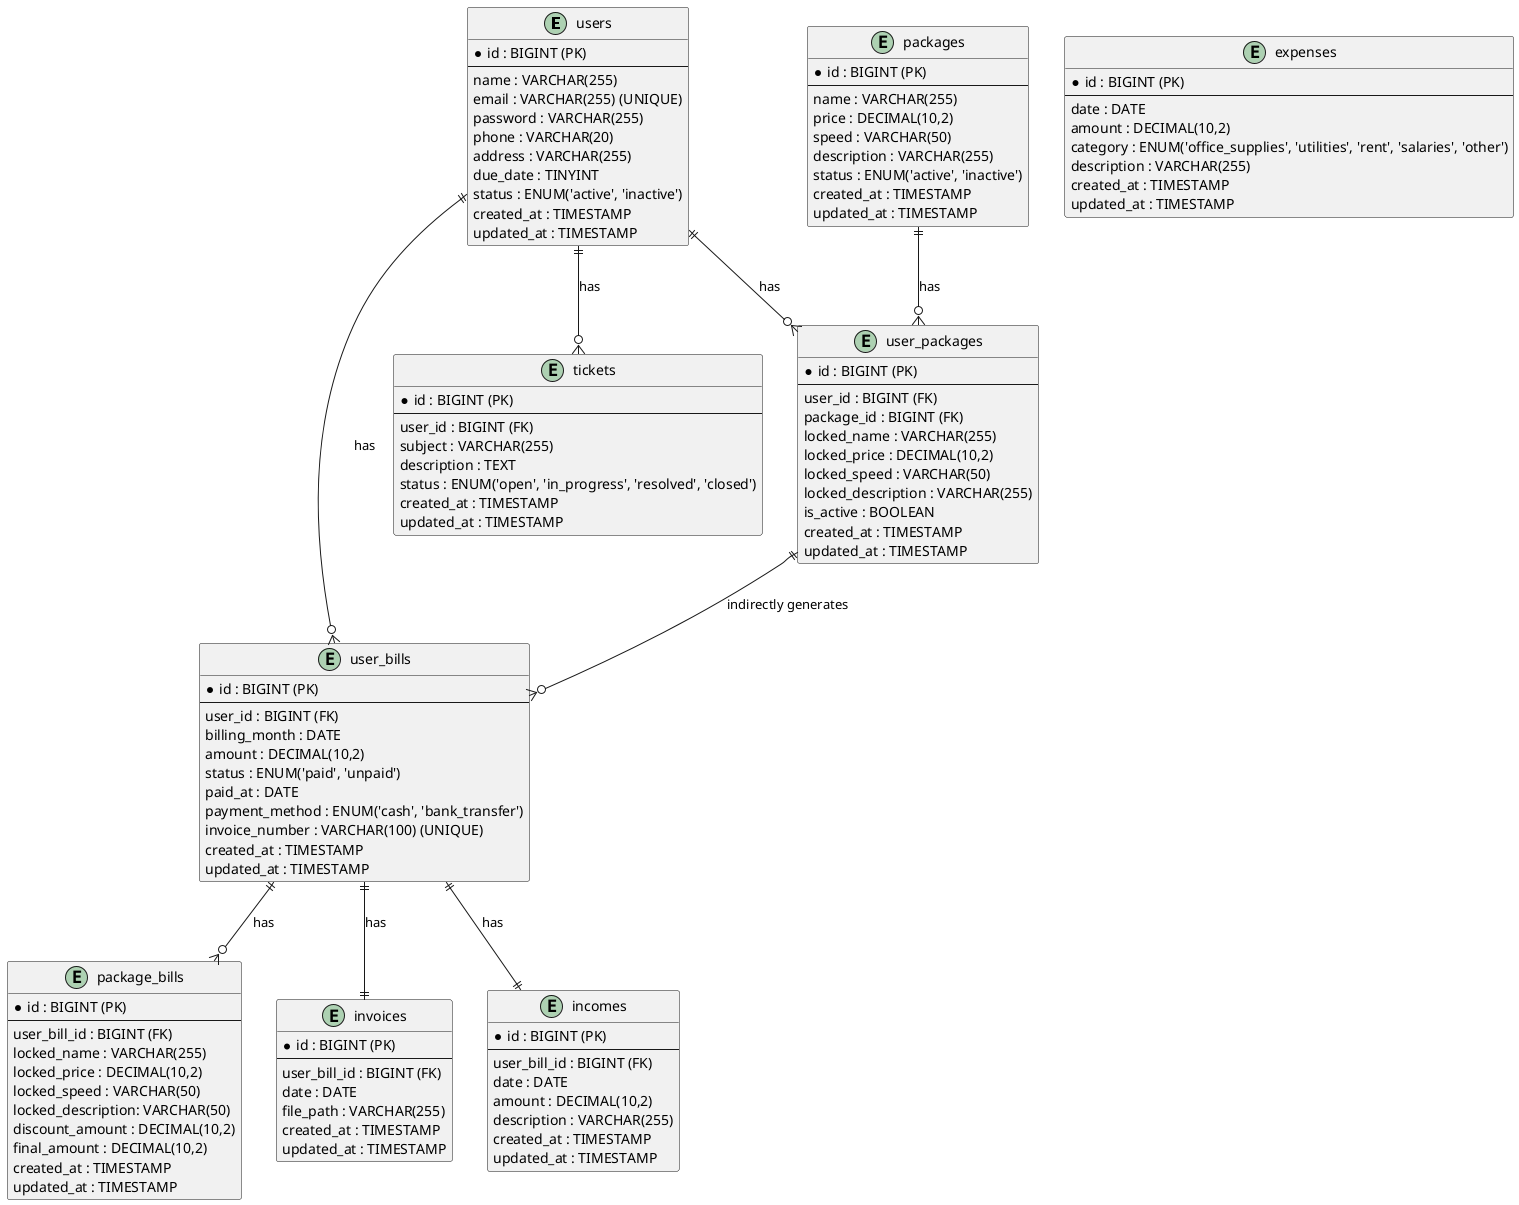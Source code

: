 @startuml

entity users {
  * id : BIGINT (PK)
  --
  name : VARCHAR(255)
  email : VARCHAR(255) (UNIQUE)
  password : VARCHAR(255)
  phone : VARCHAR(20)
  address : VARCHAR(255)
  due_date : TINYINT
  status : ENUM('active', 'inactive')
  created_at : TIMESTAMP
  updated_at : TIMESTAMP
}

entity packages {
  * id : BIGINT (PK)
  --
  name : VARCHAR(255)
  price : DECIMAL(10,2)
  speed : VARCHAR(50)
  description : VARCHAR(255)
  status : ENUM('active', 'inactive')
  created_at : TIMESTAMP
  updated_at : TIMESTAMP
}

entity user_packages {
  * id : BIGINT (PK)
  --
  user_id : BIGINT (FK)
  package_id : BIGINT (FK)
  locked_name : VARCHAR(255)
  locked_price : DECIMAL(10,2)
  locked_speed : VARCHAR(50)
  locked_description : VARCHAR(255)
  is_active : BOOLEAN
  created_at : TIMESTAMP
  updated_at : TIMESTAMP
}

entity user_bills {
  * id : BIGINT (PK)
  --
  user_id : BIGINT (FK)
  billing_month : DATE
  amount : DECIMAL(10,2)
  status : ENUM('paid', 'unpaid')
  paid_at : DATE
  payment_method : ENUM('cash', 'bank_transfer')
  invoice_number : VARCHAR(100) (UNIQUE)
  created_at : TIMESTAMP
  updated_at : TIMESTAMP
}

entity package_bills {
  * id : BIGINT (PK)
  --
  user_bill_id : BIGINT (FK)
  locked_name : VARCHAR(255)
  locked_price : DECIMAL(10,2)
  locked_speed : VARCHAR(50)
  locked_description: VARCHAR(50)
  discount_amount : DECIMAL(10,2)
  final_amount : DECIMAL(10,2)
  created_at : TIMESTAMP
  updated_at : TIMESTAMP
}

entity invoices {
  * id : BIGINT (PK)
  --
  user_bill_id : BIGINT (FK)
  date : DATE
  file_path : VARCHAR(255)
  created_at : TIMESTAMP
  updated_at : TIMESTAMP
}

entity incomes {
  * id : BIGINT (PK)
  --
  user_bill_id : BIGINT (FK)
  date : DATE
  amount : DECIMAL(10,2)
  description : VARCHAR(255)
  created_at : TIMESTAMP
  updated_at : TIMESTAMP
}

entity expenses {
  * id : BIGINT (PK)
  --
  date : DATE
  amount : DECIMAL(10,2)
  category : ENUM('office_supplies', 'utilities', 'rent', 'salaries', 'other')
  description : VARCHAR(255)
  created_at : TIMESTAMP
  updated_at : TIMESTAMP
}

entity tickets {
  * id : BIGINT (PK)
  --
  user_id : BIGINT (FK)
  subject : VARCHAR(255)
  description : TEXT
  status : ENUM('open', 'in_progress', 'resolved', 'closed')
  created_at : TIMESTAMP
  updated_at : TIMESTAMP
}

users ||--o{ user_packages : has
packages ||--o{ user_packages : has
users ||--o{ user_bills : has
user_packages ||--o{ user_bills : indirectly generates
user_bills ||--o{ package_bills : has
user_bills ||--|| invoices : has
user_bills ||--|| incomes : has
users ||--o{ tickets : has

@enduml
